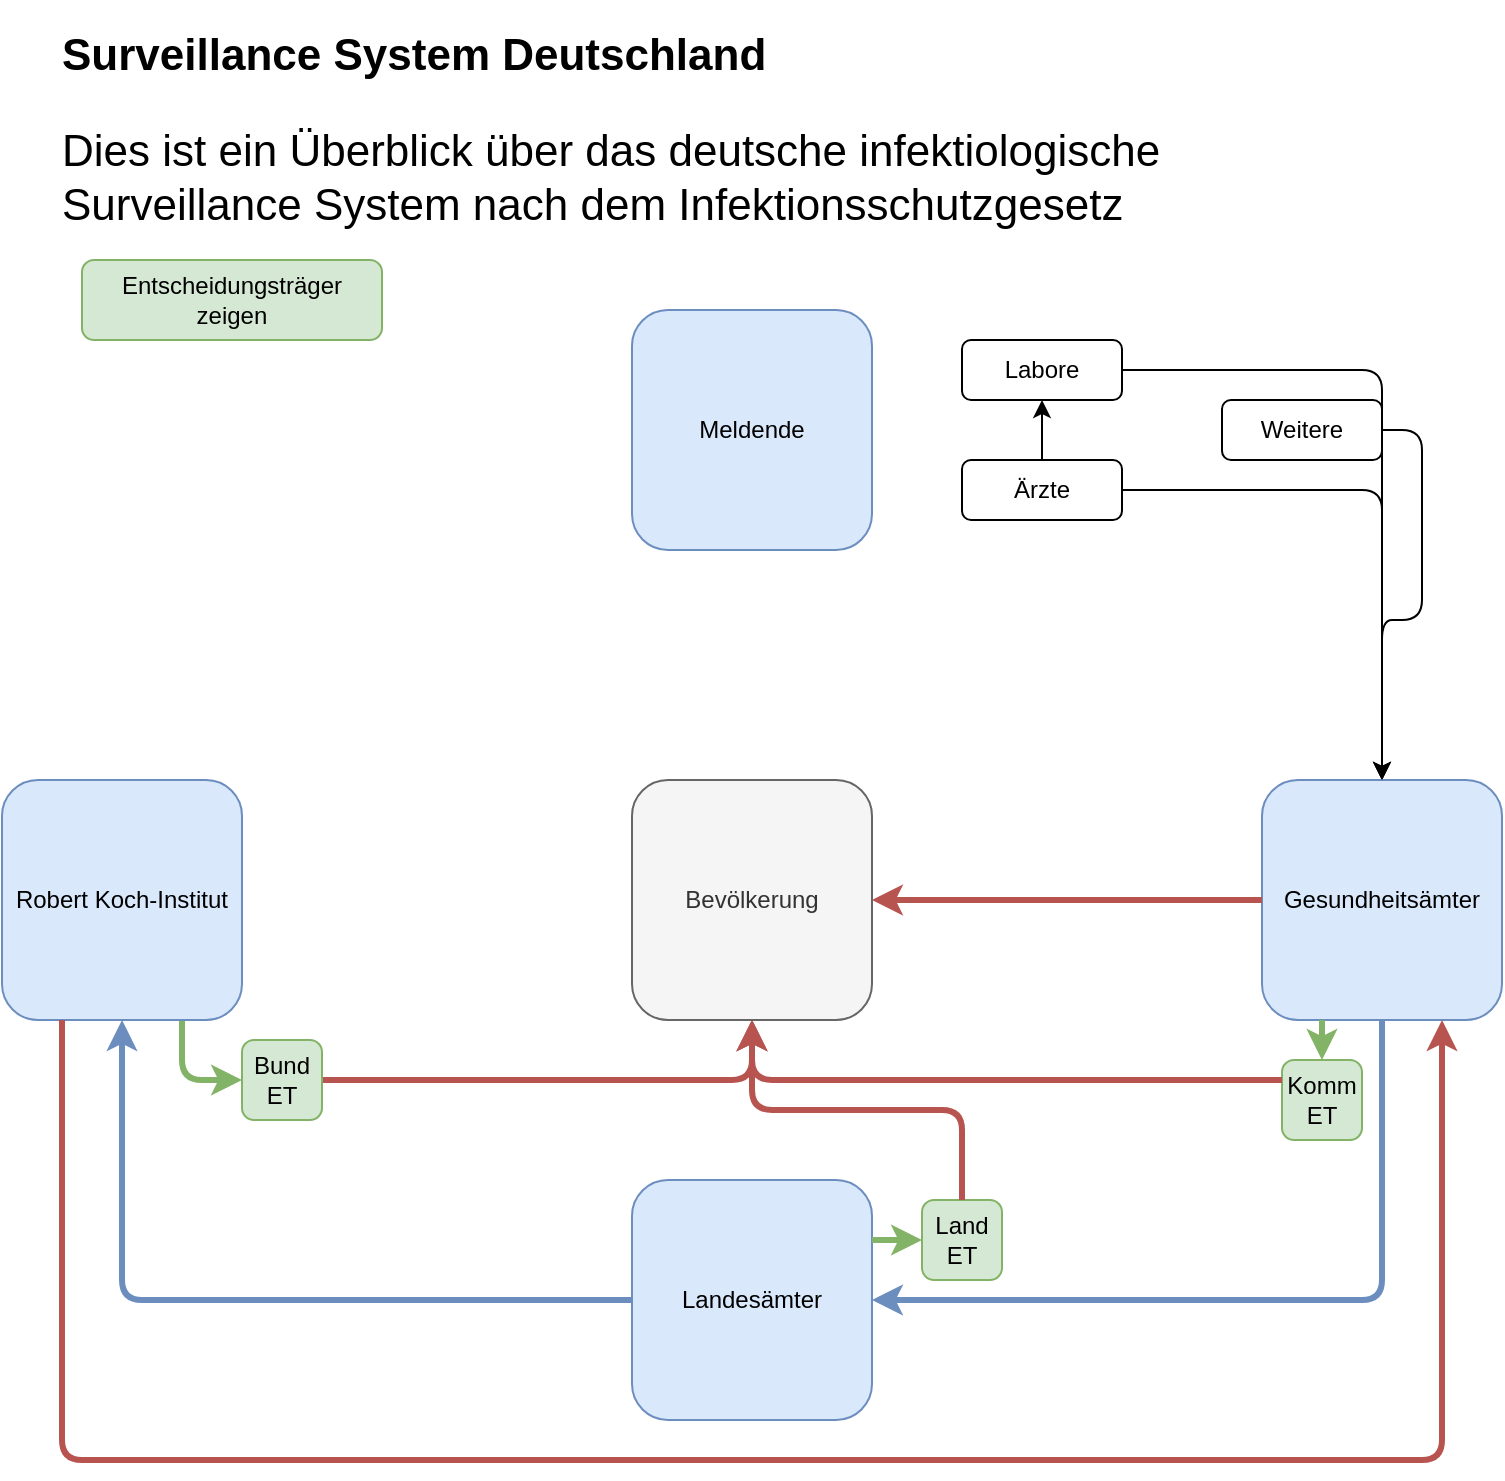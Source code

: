 <mxfile version="17.4.5" type="github">
  <diagram id="PCdTuPednkusaLk7QfRH" name="Page-1">
    <mxGraphModel dx="780" dy="1035" grid="1" gridSize="10" guides="1" tooltips="1" connect="1" arrows="1" fold="1" page="1" pageScale="1" pageWidth="827" pageHeight="1169" math="0" shadow="0">
      <root>
        <mxCell id="0" />
        <mxCell id="1" parent="0" />
        <mxCell id="kd0Iuf0_5TcYoFRnLQND-6" value="" style="edgeStyle=orthogonalEdgeStyle;rounded=1;orthogonalLoop=1;jettySize=auto;html=1;entryX=0.5;entryY=0;entryDx=0;entryDy=0;" edge="1" parent="1" source="kd0Iuf0_5TcYoFRnLQND-2" target="kd0Iuf0_5TcYoFRnLQND-7">
          <mxGeometry relative="1" as="geometry">
            <mxPoint x="560" y="470" as="targetPoint" />
          </mxGeometry>
        </mxCell>
        <mxCell id="kd0Iuf0_5TcYoFRnLQND-2" value="Labore" style="rounded=1;whiteSpace=wrap;html=1;" vertex="1" parent="1">
          <mxGeometry x="520" y="270" width="80" height="30" as="geometry" />
        </mxCell>
        <mxCell id="kd0Iuf0_5TcYoFRnLQND-15" style="edgeStyle=orthogonalEdgeStyle;rounded=1;orthogonalLoop=1;jettySize=auto;html=1;exitX=1;exitY=0.5;exitDx=0;exitDy=0;entryX=0.5;entryY=0;entryDx=0;entryDy=0;" edge="1" parent="1" source="kd0Iuf0_5TcYoFRnLQND-3" target="kd0Iuf0_5TcYoFRnLQND-7">
          <mxGeometry relative="1" as="geometry" />
        </mxCell>
        <mxCell id="kd0Iuf0_5TcYoFRnLQND-16" style="edgeStyle=orthogonalEdgeStyle;rounded=1;orthogonalLoop=1;jettySize=auto;html=1;exitX=0.5;exitY=0;exitDx=0;exitDy=0;entryX=0.5;entryY=1;entryDx=0;entryDy=0;" edge="1" parent="1" source="kd0Iuf0_5TcYoFRnLQND-3" target="kd0Iuf0_5TcYoFRnLQND-2">
          <mxGeometry relative="1" as="geometry" />
        </mxCell>
        <mxCell id="kd0Iuf0_5TcYoFRnLQND-3" value="Ärzte" style="rounded=1;whiteSpace=wrap;html=1;" vertex="1" parent="1">
          <mxGeometry x="520" y="330" width="80" height="30" as="geometry" />
        </mxCell>
        <mxCell id="kd0Iuf0_5TcYoFRnLQND-7" value="Gesundheitsämter" style="rounded=1;whiteSpace=wrap;html=1;fillColor=#dae8fc;strokeColor=#6c8ebf;" vertex="1" parent="1">
          <mxGeometry x="670" y="490" width="120" height="120" as="geometry" />
        </mxCell>
        <mxCell id="kd0Iuf0_5TcYoFRnLQND-8" value="Landesämter" style="rounded=1;whiteSpace=wrap;html=1;fillColor=#dae8fc;strokeColor=#6c8ebf;" vertex="1" parent="1">
          <mxGeometry x="355" y="690" width="120" height="120" as="geometry" />
        </mxCell>
        <mxCell id="kd0Iuf0_5TcYoFRnLQND-30" style="edgeStyle=orthogonalEdgeStyle;rounded=1;orthogonalLoop=1;jettySize=auto;html=1;exitX=0.75;exitY=1;exitDx=0;exitDy=0;entryX=0;entryY=0.5;entryDx=0;entryDy=0;fontSize=22;fillColor=#d5e8d4;strokeColor=#82b366;strokeWidth=3;" edge="1" parent="1" source="kd0Iuf0_5TcYoFRnLQND-9" target="ET-Bund">
          <mxGeometry relative="1" as="geometry" />
        </mxCell>
        <mxCell id="kd0Iuf0_5TcYoFRnLQND-9" value="Robert Koch-Institut" style="rounded=1;whiteSpace=wrap;html=1;fillColor=#dae8fc;strokeColor=#6c8ebf;" vertex="1" parent="1">
          <mxGeometry x="40" y="490" width="120" height="120" as="geometry" />
        </mxCell>
        <mxCell id="kd0Iuf0_5TcYoFRnLQND-10" value="" style="edgeStyle=orthogonalEdgeStyle;rounded=1;orthogonalLoop=1;jettySize=auto;html=1;exitX=0.5;exitY=1;exitDx=0;exitDy=0;entryX=1;entryY=0.5;entryDx=0;entryDy=0;strokeWidth=3;fillColor=#dae8fc;strokeColor=#6c8ebf;" edge="1" parent="1" source="kd0Iuf0_5TcYoFRnLQND-7" target="kd0Iuf0_5TcYoFRnLQND-8">
          <mxGeometry relative="1" as="geometry">
            <mxPoint x="430.0" y="445.034" as="sourcePoint" />
            <mxPoint x="570.0" y="480" as="targetPoint" />
          </mxGeometry>
        </mxCell>
        <mxCell id="kd0Iuf0_5TcYoFRnLQND-11" value="" style="edgeStyle=orthogonalEdgeStyle;rounded=1;orthogonalLoop=1;jettySize=auto;html=1;exitX=0;exitY=0.5;exitDx=0;exitDy=0;entryX=0.5;entryY=1;entryDx=0;entryDy=0;fillColor=#dae8fc;strokeColor=#6c8ebf;strokeWidth=3;" edge="1" parent="1" source="kd0Iuf0_5TcYoFRnLQND-8" target="kd0Iuf0_5TcYoFRnLQND-9">
          <mxGeometry relative="1" as="geometry">
            <mxPoint x="670" y="620" as="sourcePoint" />
            <mxPoint x="494" y="800" as="targetPoint" />
          </mxGeometry>
        </mxCell>
        <mxCell id="kd0Iuf0_5TcYoFRnLQND-13" value="Weitere " style="rounded=1;whiteSpace=wrap;html=1;" vertex="1" parent="1">
          <mxGeometry x="650" y="300" width="80" height="30" as="geometry" />
        </mxCell>
        <mxCell id="kd0Iuf0_5TcYoFRnLQND-14" value="" style="edgeStyle=orthogonalEdgeStyle;rounded=1;orthogonalLoop=1;jettySize=auto;html=1;entryX=0.5;entryY=0;entryDx=0;entryDy=0;exitX=1;exitY=0.5;exitDx=0;exitDy=0;" edge="1" parent="1" source="kd0Iuf0_5TcYoFRnLQND-13" target="kd0Iuf0_5TcYoFRnLQND-7">
          <mxGeometry relative="1" as="geometry">
            <mxPoint x="430" y="445" as="sourcePoint" />
            <mxPoint x="670" y="580" as="targetPoint" />
          </mxGeometry>
        </mxCell>
        <mxCell id="kd0Iuf0_5TcYoFRnLQND-17" value="Bevölkerung" style="rounded=1;whiteSpace=wrap;html=1;fillColor=#f5f5f5;strokeColor=#666666;fontColor=#333333;" vertex="1" parent="1">
          <mxGeometry x="355" y="490" width="120" height="120" as="geometry" />
        </mxCell>
        <object label="&lt;div&gt;Land&lt;/div&gt;&lt;div&gt;ET&lt;br&gt;&lt;/div&gt;" id="ET-Land">
          <mxCell style="rounded=1;whiteSpace=wrap;html=1;fillColor=#d5e8d4;strokeColor=#82b366;" vertex="1" parent="1">
            <mxGeometry x="500" y="700" width="40" height="40" as="geometry" />
          </mxCell>
        </object>
        <mxCell id="kd0Iuf0_5TcYoFRnLQND-22" value="&lt;h1 style=&quot;font-size: 22px&quot;&gt;Surveillance System Deutschland&lt;/h1&gt;&lt;p style=&quot;font-size: 22px&quot;&gt;Dies ist ein Überblick über das deutsche infektiologische Surveillance System nach dem Infektionsschutzgesetz&lt;br&gt;&lt;/p&gt;" style="text;html=1;strokeColor=none;fillColor=none;spacing=5;spacingTop=-20;whiteSpace=wrap;overflow=hidden;rounded=0;fontSize=22;" vertex="1" parent="1">
          <mxGeometry x="65" y="110" width="670" height="110" as="geometry" />
        </mxCell>
        <mxCell id="kd0Iuf0_5TcYoFRnLQND-31" style="edgeStyle=orthogonalEdgeStyle;rounded=1;orthogonalLoop=1;jettySize=auto;html=1;exitX=1;exitY=0.5;exitDx=0;exitDy=0;entryX=0.5;entryY=1;entryDx=0;entryDy=0;fontSize=22;fillColor=#f8cecc;strokeColor=#b85450;strokeWidth=3;" edge="1" parent="1" source="ET-Bund" target="kd0Iuf0_5TcYoFRnLQND-17">
          <mxGeometry relative="1" as="geometry" />
        </mxCell>
        <object label="Bund&lt;br&gt;&lt;div&gt;ET&lt;br&gt;&lt;/div&gt;" id="ET-Bund">
          <mxCell style="rounded=1;whiteSpace=wrap;html=1;fillColor=#d5e8d4;strokeColor=#82b366;" vertex="1" parent="1">
            <mxGeometry x="160" y="620" width="40" height="40" as="geometry" />
          </mxCell>
        </object>
        <object label="&lt;div&gt;Komm&lt;br&gt;&lt;/div&gt;&lt;div&gt;ET&lt;br&gt;&lt;/div&gt;" id="ET-Komm">
          <mxCell style="rounded=1;whiteSpace=wrap;html=1;fillColor=#d5e8d4;strokeColor=#82b366;" vertex="1" parent="1">
            <mxGeometry x="680" y="630" width="40" height="40" as="geometry" />
          </mxCell>
        </object>
        <mxCell id="kd0Iuf0_5TcYoFRnLQND-27" value="Meldende" style="rounded=1;whiteSpace=wrap;html=1;fillColor=#dae8fc;strokeColor=#6c8ebf;" vertex="1" parent="1">
          <mxGeometry x="355" y="255" width="120" height="120" as="geometry" />
        </mxCell>
        <UserObject label="&lt;div&gt;Entscheidungsträger&lt;/div&gt;&lt;div&gt;zeigen&lt;br&gt;&lt;/div&gt;" link="data:action/json,{&quot;actions&quot;:[{&quot;toggle&quot;: {&quot;cells&quot;: [&quot;ET-Komm&quot;, &quot;ET-Land&quot;, &quot;ET-Bund&quot;]}}]}" id="kd0Iuf0_5TcYoFRnLQND-28">
          <mxCell style="rounded=1;whiteSpace=wrap;html=1;fillColor=#d5e8d4;strokeColor=#82b366;shadow=0;" vertex="1" parent="1">
            <mxGeometry x="80" y="230" width="150" height="40" as="geometry" />
          </mxCell>
        </UserObject>
        <mxCell id="kd0Iuf0_5TcYoFRnLQND-32" style="edgeStyle=orthogonalEdgeStyle;rounded=1;orthogonalLoop=1;jettySize=auto;html=1;exitX=0;exitY=0.5;exitDx=0;exitDy=0;entryX=1;entryY=0.5;entryDx=0;entryDy=0;fontSize=22;fillColor=#f8cecc;strokeColor=#b85450;strokeWidth=3;" edge="1" parent="1" source="kd0Iuf0_5TcYoFRnLQND-7" target="kd0Iuf0_5TcYoFRnLQND-17">
          <mxGeometry relative="1" as="geometry">
            <mxPoint x="260" y="670" as="sourcePoint" />
            <mxPoint x="365" y="560" as="targetPoint" />
          </mxGeometry>
        </mxCell>
        <mxCell id="kd0Iuf0_5TcYoFRnLQND-33" style="edgeStyle=orthogonalEdgeStyle;rounded=1;orthogonalLoop=1;jettySize=auto;html=1;exitX=0.5;exitY=0;exitDx=0;exitDy=0;entryX=0.5;entryY=1;entryDx=0;entryDy=0;fontSize=22;fillColor=#f8cecc;strokeColor=#b85450;strokeWidth=3;" edge="1" parent="1" source="ET-Land" target="kd0Iuf0_5TcYoFRnLQND-17">
          <mxGeometry relative="1" as="geometry">
            <mxPoint x="270" y="680" as="sourcePoint" />
            <mxPoint x="375" y="570" as="targetPoint" />
          </mxGeometry>
        </mxCell>
        <mxCell id="kd0Iuf0_5TcYoFRnLQND-34" style="edgeStyle=orthogonalEdgeStyle;rounded=1;orthogonalLoop=1;jettySize=auto;html=1;exitX=1;exitY=0.25;exitDx=0;exitDy=0;entryX=0;entryY=0.5;entryDx=0;entryDy=0;fontSize=22;fillColor=#d5e8d4;strokeColor=#82b366;strokeWidth=3;" edge="1" parent="1" source="kd0Iuf0_5TcYoFRnLQND-8" target="ET-Land">
          <mxGeometry relative="1" as="geometry">
            <mxPoint x="140" y="620" as="sourcePoint" />
            <mxPoint x="220" y="670" as="targetPoint" />
          </mxGeometry>
        </mxCell>
        <mxCell id="kd0Iuf0_5TcYoFRnLQND-35" style="edgeStyle=orthogonalEdgeStyle;rounded=1;orthogonalLoop=1;jettySize=auto;html=1;exitX=0.25;exitY=1;exitDx=0;exitDy=0;fontSize=22;fillColor=#d5e8d4;strokeColor=#82b366;strokeWidth=3;entryX=0.5;entryY=0;entryDx=0;entryDy=0;" edge="1" parent="1" source="kd0Iuf0_5TcYoFRnLQND-7" target="ET-Komm">
          <mxGeometry relative="1" as="geometry">
            <mxPoint x="150" y="630" as="sourcePoint" />
            <mxPoint x="690" y="650" as="targetPoint" />
          </mxGeometry>
        </mxCell>
        <mxCell id="kd0Iuf0_5TcYoFRnLQND-36" style="edgeStyle=orthogonalEdgeStyle;rounded=1;orthogonalLoop=1;jettySize=auto;html=1;exitX=0;exitY=0.25;exitDx=0;exitDy=0;entryX=0.5;entryY=1;entryDx=0;entryDy=0;fontSize=22;fillColor=#f8cecc;strokeColor=#b85450;strokeWidth=3;" edge="1" parent="1" source="ET-Komm" target="kd0Iuf0_5TcYoFRnLQND-17">
          <mxGeometry relative="1" as="geometry">
            <mxPoint x="550" y="690" as="sourcePoint" />
            <mxPoint x="425" y="620" as="targetPoint" />
          </mxGeometry>
        </mxCell>
        <mxCell id="kd0Iuf0_5TcYoFRnLQND-38" style="edgeStyle=orthogonalEdgeStyle;rounded=1;orthogonalLoop=1;jettySize=auto;html=1;exitX=0.25;exitY=1;exitDx=0;exitDy=0;entryX=0.75;entryY=1;entryDx=0;entryDy=0;fontSize=22;fillColor=#f8cecc;strokeColor=#b85450;strokeWidth=3;" edge="1" parent="1" source="kd0Iuf0_5TcYoFRnLQND-9" target="kd0Iuf0_5TcYoFRnLQND-7">
          <mxGeometry relative="1" as="geometry">
            <mxPoint x="220" y="660" as="sourcePoint" />
            <mxPoint x="435" y="630" as="targetPoint" />
            <Array as="points">
              <mxPoint x="70" y="830" />
              <mxPoint x="760" y="830" />
            </Array>
          </mxGeometry>
        </mxCell>
      </root>
    </mxGraphModel>
  </diagram>
</mxfile>
